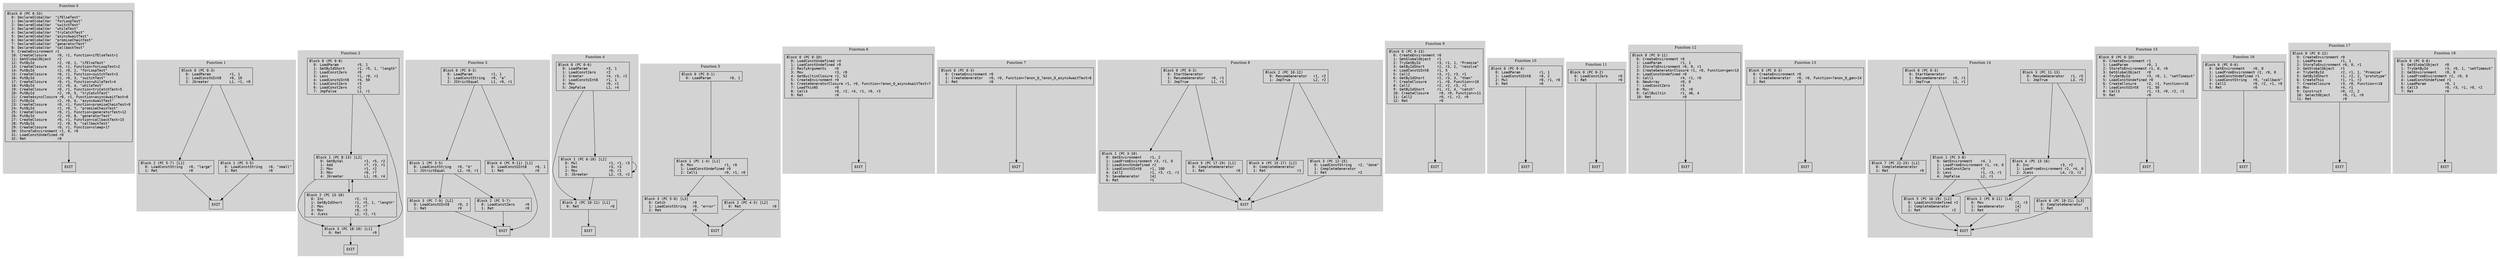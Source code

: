// CFG analysis for flow_control
// Generated from data/flow_control.hbc

digraph {
  rankdir=TB;
  node [shape=box, fontname="monospace"];

  subgraph cluster_function_0 {
    label = "Function 0";
    style = filled;
    color = lightgrey;

    f0_n0 [ label = "Block 0 (PC 0-33)\l  0: DeclareGlobalVar  \"ifElseTest\"\l  1: DeclareGlobalVar  \"forLoopTest\"\l  2: DeclareGlobalVar  \"switchTest\"\l  3: DeclareGlobalVar  \"whileTest\"\l  4: DeclareGlobalVar  \"tryCatchTest\"\l  5: DeclareGlobalVar  \"asyncAwaitTest\"\l  6: DeclareGlobalVar  \"promiseChainTest\"\l  7: DeclareGlobalVar  \"generatorTest\"\l  8: DeclareGlobalVar  \"callbackTest\"\l  9: CreateEnvironment r1\l  10: CreateClosure     r0, r1, Function<ifElseTest>1\l  11: GetGlobalObject   r2\l  12: PutById           r2, r0, 1, \"ifElseTest\"\l  13: CreateClosure     r0, r1, Function<forLoopTest>2\l  14: PutById           r2, r0, 2, \"forLoopTest\"\l  15: CreateClosure     r0, r1, Function<switchTest>3\l  16: PutById           r2, r0, 3, \"switchTest\"\l  17: CreateClosure     r0, r1, Function<whileTest>4\l  18: PutById           r2, r0, 4, \"whileTest\"\l  19: CreateClosure     r0, r1, Function<tryCatchTest>5\l  20: PutById           r2, r0, 5, \"tryCatchTest\"\l  21: CreateAsyncClosure r0, r1, Function<asyncAwaitTest>6\l  22: PutById           r2, r0, 6, \"asyncAwaitTest\"\l  23: CreateClosure     r0, r1, Function<promiseChainTest>9\l  24: PutById           r2, r0, 7, \"promiseChainTest\"\l  25: CreateClosure     r0, r1, Function<generatorTest>12\l  26: PutById           r2, r0, 8, \"generatorTest\"\l  27: CreateClosure     r0, r1, Function<callbackTest>15\l  28: PutById           r2, r0, 9, \"callbackTest\"\l  29: CreateClosure     r0, r1, Function<sleep>17\l  30: StoreToEnvironment r1, 0, r0\l  31: LoadConstUndefined r0\l  32: Ret               r0\l" ]
    f0_n1 [ label = "EXIT" ]

    f0_n0 -> f0_n1
  }

  subgraph cluster_function_1 {
    label = "Function 1";
    style = filled;
    color = lightgrey;

    f1_n0 [ label = "Block 0 (PC 0-3)\l  0: LoadParam         r1, 1\l  1: LoadConstUInt8    r0, 10\l  2: JGreater          L1, r1, r0\l" ]
    f1_n1 [ label = "Block 1 (PC 3-5)\l  0: LoadConstString   r0, \"small\"\l  1: Ret               r0\l" ]
    f1_n2 [ label = "Block 2 (PC 5-7) [L1]\l  0: LoadConstString   r0, \"large\"\l  1: Ret               r0\l" ]
    f1_n3 [ label = "EXIT" ]

    f1_n0 -> f1_n2
    f1_n0 -> f1_n1
    f1_n1 -> f1_n3
    f1_n2 -> f1_n3
  }

  subgraph cluster_function_2 {
    label = "Function 2";
    style = filled;
    color = lightgrey;

    f2_n0 [ label = "Block 0 (PC 0-8)\l  0: LoadParam         r5, 1\l  1: GetByIdShort      r1, r5, 1, \"length\"\l  2: LoadConstZero     r0\l  3: Less              r1, r0, r1\l  4: LoadConstUInt8    r4, 50\l  5: LoadConstZero     r3\l  6: LoadConstZero     r2\l  7: JmpFalse          L1, r1\l" ]
    f2_n1 [ label = "Block 1 (PC 8-13) [L2]\l  0: GetByVal          r1, r5, r2\l  1: Add               r7, r3, r1\l  2: Mov               r1, r2\l  3: Mov               r0, r7\l  4: JGreater          L1, r0, r4\l" ]
    f2_n2 [ label = "Block 2 (PC 13-18)\l  0: Inc               r2, r1\l  1: GetByIdShort      r1, r5, 1, \"length\"\l  2: Mov               r3, r7\l  3: Mov               r0, r3\l  4: JLess             L2, r2, r1\l" ]
    f2_n3 [ label = "Block 3 (PC 18-19) [L1]\l  0: Ret               r0\l" ]
    f2_n4 [ label = "EXIT" ]

    f2_n0 -> f2_n3
    f2_n0 -> f2_n1
    f2_n1 -> f2_n3
    f2_n1 -> f2_n2
    f2_n2 -> f2_n1
    f2_n2 -> f2_n3
    f2_n3 -> f2_n4
  }

  subgraph cluster_function_3 {
    label = "Function 3";
    style = filled;
    color = lightgrey;

    f3_n0 [ label = "Block 0 (PC 0-3)\l  0: LoadParam         r1, 1\l  1: LoadConstString   r0, \"a\"\l  2: JStrictEqual      L1, r0, r1\l" ]
    f3_n1 [ label = "Block 1 (PC 3-5)\l  0: LoadConstString   r0, \"b\"\l  1: JStrictEqual      L2, r0, r1\l" ]
    f3_n2 [ label = "Block 2 (PC 5-7)\l  0: LoadConstZero     r0\l  1: Ret               r0\l" ]
    f3_n3 [ label = "Block 3 (PC 7-9) [L2]\l  0: LoadConstUInt8    r0, 2\l  1: Ret               r0\l" ]
    f3_n4 [ label = "Block 4 (PC 9-11) [L1]\l  0: LoadConstUInt8    r0, 1\l  1: Ret               r0\l" ]
    f3_n5 [ label = "EXIT" ]

    f3_n0 -> f3_n4
    f3_n0 -> f3_n1
    f3_n1 -> f3_n3
    f3_n1 -> f3_n2
    f3_n2 -> f3_n5
    f3_n3 -> f3_n5
    f3_n4 -> f3_n5
  }

  subgraph cluster_function_4 {
    label = "Function 4";
    style = filled;
    color = lightgrey;

    f4_n0 [ label = "Block 0 (PC 0-6)\l  0: LoadParam         r3, 1\l  1: LoadConstZero     r2\l  2: Greater           r4, r3, r2\l  3: LoadConstUInt8    r1, 1\l  4: Mov               r0, r1\l  5: JmpFalse          L1, r4\l" ]
    f4_n1 [ label = "Block 1 (PC 6-10) [L2]\l  0: Mul               r1, r1, r3\l  1: Dec               r3, r3\l  2: Mov               r0, r1\l  3: JGreater          L2, r3, r2\l" ]
    f4_n2 [ label = "Block 2 (PC 10-11) [L1]\l  0: Ret               r0\l" ]
    f4_n3 [ label = "EXIT" ]

    f4_n0 -> f4_n2
    f4_n0 -> f4_n1
    f4_n1 -> f4_n1
    f4_n1 -> f4_n2
    f4_n2 -> f4_n3
  }

  subgraph cluster_function_5 {
    label = "Function 5";
    style = filled;
    color = lightgrey;

    f5_n0 [ label = "Block 0 (PC 0-1)\l  0: LoadParam         r0, 1\l" ]
    f5_n1 [ label = "Block 1 (PC 1-4) [L1]\l  0: Mov               r1, r0\l  1: LoadConstUndefined r0\l  2: Call1             r0, r1, r0\l" ]
    f5_n2 [ label = "Block 2 (PC 4-5) [L2]\l  0: Ret               r0\l" ]
    f5_n3 [ label = "Block 3 (PC 5-8) [L3]\l  0: Catch             r0\l  1: LoadConstString   r0, \"error\"\l  2: Ret               r0\l" ]
    f5_n4 [ label = "EXIT" ]

    f5_n0 -> f5_n1
    f5_n1 -> f5_n2
    f5_n2 -> f5_n4
    f5_n3 -> f5_n4
    f5_n1 -> f5_n3
  }

  subgraph cluster_function_6 {
    label = "Function 6";
    style = filled;
    color = lightgrey;

    f6_n0 [ label = "Block 0 (PC 0-10)\l  0: LoadConstUndefined r4\l  1: LoadConstUndefined r0\l  2: ReifyArguments    r0\l  3: Mov               r3, r0\l  4: GetBuiltinClosure r2, 52\l  5: CreateEnvironment r0\l  6: CreateGeneratorClosure r1, r0, Function<?anon_0_asyncAwaitTest>7\l  7: LoadThisNS        r0\l  8: Call4             r0, r2, r4, r1, r0, r3\l  9: Ret               r0\l" ]
    f6_n1 [ label = "EXIT" ]

    f6_n0 -> f6_n1
  }

  subgraph cluster_function_7 {
    label = "Function 7";
    style = filled;
    color = lightgrey;

    f7_n0 [ label = "Block 0 (PC 0-3)\l  0: CreateEnvironment r0\l  1: CreateGenerator   r0, r0, Function<?anon_0_?anon_0_asyncAwaitTest>8\l  2: Ret               r0\l" ]
    f7_n1 [ label = "EXIT" ]

    f7_n0 -> f7_n1
  }

  subgraph cluster_function_8 {
    label = "Function 8";
    style = filled;
    color = lightgrey;

    f8_n0 [ label = "Block 0 (PC 0-3)\l  0: StartGenerator    \l  1: ResumeGenerator   r0, r1\l  2: JmpTrue           L1, r1\l" ]
    f8_n1 [ label = "Block 1 (PC 3-10)\l  0: GetEnvironment    r1, 2\l  1: LoadFromEnvironment r3, r1, 0\l  2: LoadConstUndefined r2\l  3: LoadConstUInt8    r1, 100\l  4: Call2             r1, r3, r2, r1\l  5: SaveGenerator     [4]\l  6: Ret               r1\l" ]
    f8_n2 [ label = "Block 2 (PC 10-12)\l  0: ResumeGenerator   r1, r2\l  1: JmpTrue           L2, r2\l" ]
    f8_n3 [ label = "Block 3 (PC 12-15)\l  0: LoadConstString   r2, \"done\"\l  1: CompleteGenerator \l  2: Ret               r2\l" ]
    f8_n4 [ label = "Block 4 (PC 15-17) [L2]\l  0: CompleteGenerator \l  1: Ret               r1\l" ]
    f8_n5 [ label = "Block 5 (PC 17-19) [L1]\l  0: CompleteGenerator \l  1: Ret               r0\l" ]
    f8_n6 [ label = "EXIT" ]

    f8_n0 -> f8_n5
    f8_n0 -> f8_n1
    f8_n1 -> f8_n6
    f8_n2 -> f8_n4
    f8_n2 -> f8_n3
    f8_n3 -> f8_n6
    f8_n4 -> f8_n6
    f8_n5 -> f8_n6
  }

  subgraph cluster_function_9 {
    label = "Function 9";
    style = filled;
    color = lightgrey;

    f9_n0 [ label = "Block 0 (PC 0-13)\l  0: CreateEnvironment r0\l  1: GetGlobalObject   r1\l  2: TryGetById        r3, r1, 1, \"Promise\"\l  3: GetByIdShort      r2, r3, 2, \"resolve\"\l  4: LoadConstUInt8    r1, 5\l  5: Call2             r3, r2, r3, r1\l  6: GetByIdShort      r2, r3, 3, \"then\"\l  7: CreateClosure     r1, r0, Function<>10\l  8: Call2             r2, r2, r3, r1\l  9: GetByIdShort      r1, r2, 4, \"catch\"\l  10: CreateClosure     r0, r0, Function<>11\l  11: Call2             r0, r1, r2, r0\l  12: Ret               r0\l" ]
    f9_n1 [ label = "EXIT" ]

    f9_n0 -> f9_n1
  }

  subgraph cluster_function_10 {
    label = "Function 10";
    style = filled;
    color = lightgrey;

    f10_n0 [ label = "Block 0 (PC 0-4)\l  0: LoadParam         r1, 1\l  1: LoadConstUInt8    r0, 2\l  2: Mul               r0, r1, r0\l  3: Ret               r0\l" ]
    f10_n1 [ label = "EXIT" ]

    f10_n0 -> f10_n1
  }

  subgraph cluster_function_11 {
    label = "Function 11";
    style = filled;
    color = lightgrey;

    f11_n0 [ label = "Block 0 (PC 0-2)\l  0: LoadConstZero     r0\l  1: Ret               r0\l" ]
    f11_n1 [ label = "EXIT" ]

    f11_n0 -> f11_n1
  }

  subgraph cluster_function_12 {
    label = "Function 12";
    style = filled;
    color = lightgrey;

    f12_n0 [ label = "Block 0 (PC 0-11)\l  0: CreateEnvironment r0\l  1: LoadParam         r1, 1\l  2: StoreToEnvironment r0, 0, r1\l  3: CreateGeneratorClosure r1, r0, Function<gen>13\l  4: LoadConstUndefined r0\l  5: Call1             r4, r1, r0\l  6: NewArray          r0, 0\l  7: LoadConstZero     r3\l  8: Mov               r5, r0\l  9: CallBuiltin       r1, 46, 4\l  10: Ret               r0\l" ]
    f12_n1 [ label = "EXIT" ]

    f12_n0 -> f12_n1
  }

  subgraph cluster_function_13 {
    label = "Function 13";
    style = filled;
    color = lightgrey;

    f13_n0 [ label = "Block 0 (PC 0-3)\l  0: CreateEnvironment r0\l  1: CreateGenerator   r0, r0, Function<?anon_0_gen>14\l  2: Ret               r0\l" ]
    f13_n1 [ label = "EXIT" ]

    f13_n0 -> f13_n1
  }

  subgraph cluster_function_14 {
    label = "Function 14";
    style = filled;
    color = lightgrey;

    f14_n0 [ label = "Block 0 (PC 0-3)\l  0: StartGenerator    \l  1: ResumeGenerator   r0, r1\l  2: JmpTrue           L1, r1\l" ]
    f14_n1 [ label = "Block 1 (PC 3-8)\l  0: GetEnvironment    r4, 1\l  1: LoadFromEnvironment r1, r4, 0\l  2: LoadConstZero     r3\l  3: Less              r1, r3, r1\l  4: JmpFalse          L2, r1\l" ]
    f14_n2 [ label = "Block 2 (PC 8-11) [L4]\l  0: Mov               r2, r3\l  1: SaveGenerator     [4]\l  2: Ret               r2\l" ]
    f14_n3 [ label = "Block 3 (PC 11-13)\l  0: ResumeGenerator   r1, r5\l  1: JmpTrue           L3, r5\l" ]
    f14_n4 [ label = "Block 4 (PC 13-16)\l  0: Inc               r3, r2\l  1: LoadFromEnvironment r2, r4, 0\l  2: JLess             L4, r3, r2\l" ]
    f14_n5 [ label = "Block 5 (PC 16-19) [L2]\l  0: LoadConstUndefined r2\l  1: CompleteGenerator \l  2: Ret               r2\l" ]
    f14_n6 [ label = "Block 6 (PC 19-21) [L3]\l  0: CompleteGenerator \l  1: Ret               r1\l" ]
    f14_n7 [ label = "Block 7 (PC 21-23) [L1]\l  0: CompleteGenerator \l  1: Ret               r0\l" ]
    f14_n8 [ label = "EXIT" ]

    f14_n0 -> f14_n7
    f14_n0 -> f14_n1
    f14_n1 -> f14_n5
    f14_n1 -> f14_n2
    f14_n2 -> f14_n8
    f14_n3 -> f14_n6
    f14_n3 -> f14_n4
    f14_n4 -> f14_n2
    f14_n4 -> f14_n5
    f14_n5 -> f14_n8
    f14_n6 -> f14_n8
    f14_n7 -> f14_n8
  }

  subgraph cluster_function_15 {
    label = "Function 15";
    style = filled;
    color = lightgrey;

    f15_n0 [ label = "Block 0 (PC 0-10)\l  0: CreateEnvironment r1\l  1: LoadParam         r0, 1\l  2: StoreToEnvironment r1, 0, r0\l  3: GetGlobalObject   r0\l  4: TryGetById        r3, r0, 1, \"setTimeout\"\l  5: LoadConstUndefined r0\l  6: CreateClosure     r2, r1, Function<>16\l  7: LoadConstUInt8    r1, 50\l  8: Call3             r1, r3, r0, r2, r1\l  9: Ret               r0\l" ]
    f15_n1 [ label = "EXIT" ]

    f15_n0 -> f15_n1
  }

  subgraph cluster_function_16 {
    label = "Function 16";
    style = filled;
    color = lightgrey;

    f16_n0 [ label = "Block 0 (PC 0-6)\l  0: GetEnvironment    r0, 0\l  1: LoadFromEnvironment r2, r0, 0\l  2: LoadConstUndefined r1\l  3: LoadConstString   r0, \"callback\"\l  4: Call2             r0, r2, r1, r0\l  5: Ret               r0\l" ]
    f16_n1 [ label = "EXIT" ]

    f16_n0 -> f16_n1
  }

  subgraph cluster_function_17 {
    label = "Function 17";
    style = filled;
    color = lightgrey;

    f17_n0 [ label = "Block 0 (PC 0-12)\l  0: CreateEnvironment r0\l  1: LoadParam         r1, 1\l  2: StoreToEnvironment r0, 0, r1\l  3: GetGlobalObject   r1\l  4: TryGetById        r2, r1, 1, \"Promise\"\l  5: GetByIdShort      r1, r2, 2, \"prototype\"\l  6: CreateThis        r1, r1, r2\l  7: CreateClosure     r3, r0, Function<>18\l  8: Mov               r4, r1\l  9: Construct         r0, r2, 2\l  10: SelectObject      r0, r1, r0\l  11: Ret               r0\l" ]
    f17_n1 [ label = "EXIT" ]

    f17_n0 -> f17_n1
  }

  subgraph cluster_function_18 {
    label = "Function 18";
    style = filled;
    color = lightgrey;

    f18_n0 [ label = "Block 0 (PC 0-8)\l  0: GetGlobalObject   r0\l  1: TryGetById        r3, r0, 1, \"setTimeout\"\l  2: GetEnvironment    r0, 0\l  3: LoadFromEnvironment r2, r0, 0\l  4: LoadConstUndefined r1\l  5: LoadParam         r0, 1\l  6: Call3             r0, r3, r1, r0, r2\l  7: Ret               r0\l" ]
    f18_n1 [ label = "EXIT" ]

    f18_n0 -> f18_n1
  }

}
